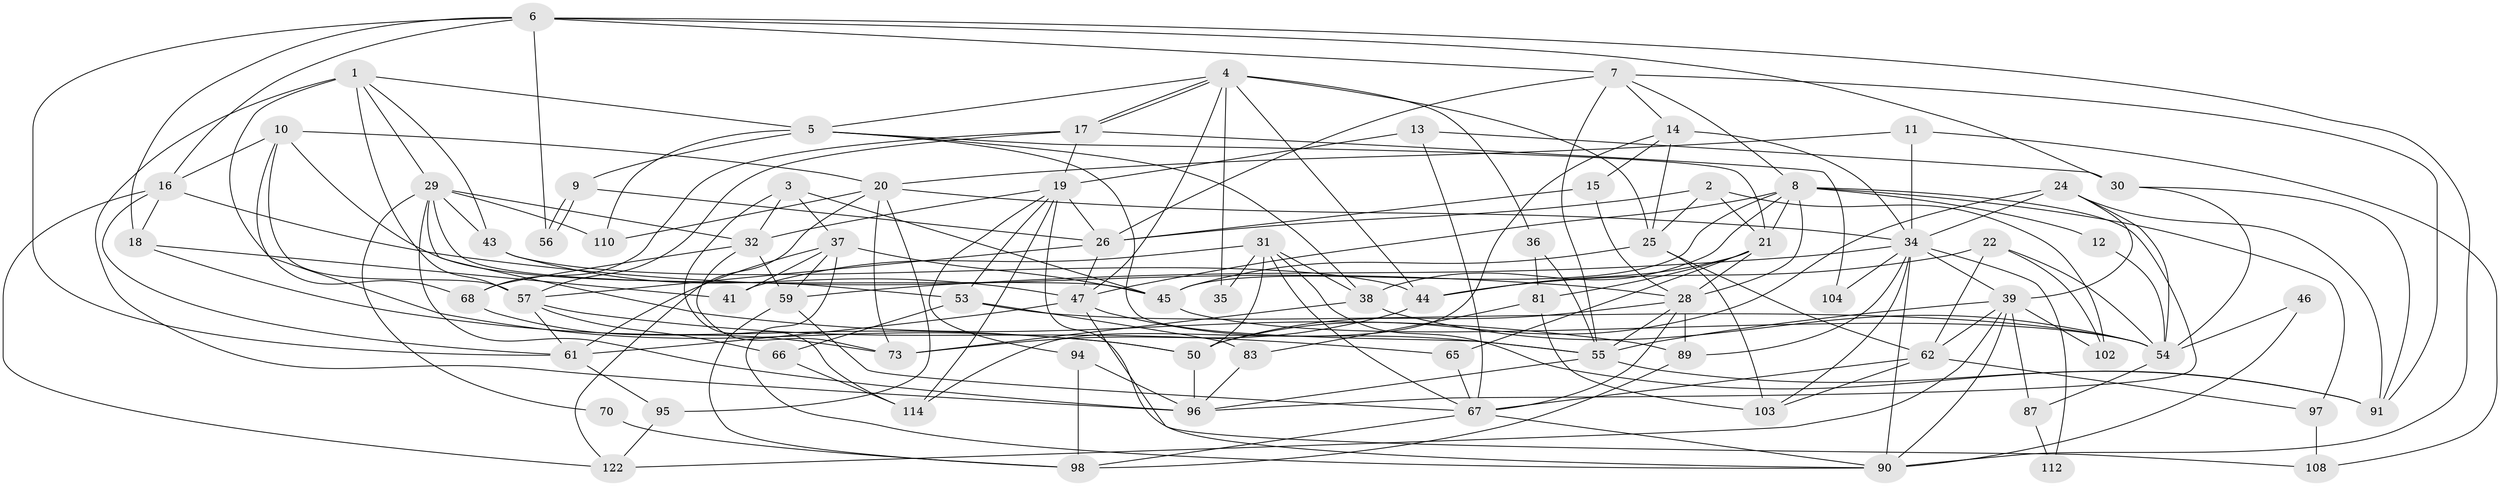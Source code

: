 // original degree distribution, {5: 0.1721311475409836, 2: 0.11475409836065574, 4: 0.28688524590163933, 7: 0.04918032786885246, 3: 0.28688524590163933, 6: 0.08196721311475409, 8: 0.00819672131147541}
// Generated by graph-tools (version 1.1) at 2025/11/02/27/25 16:11:17]
// undirected, 76 vertices, 191 edges
graph export_dot {
graph [start="1"]
  node [color=gray90,style=filled];
  1 [super="+82"];
  2 [super="+101"];
  3 [super="+58"];
  4 [super="+120"];
  5 [super="+49"];
  6 [super="+84"];
  7 [super="+78"];
  8 [super="+115"];
  9 [super="+111"];
  10 [super="+23"];
  11 [super="+51"];
  12;
  13;
  14 [super="+33"];
  15;
  16 [super="+60"];
  17;
  18 [super="+27"];
  19 [super="+99"];
  20 [super="+85"];
  21 [super="+64"];
  22 [super="+52"];
  24 [super="+40"];
  25 [super="+86"];
  26 [super="+42"];
  28 [super="+109"];
  29 [super="+100"];
  30 [super="+72"];
  31 [super="+113"];
  32 [super="+69"];
  34 [super="+93"];
  35;
  36;
  37;
  38;
  39 [super="+76"];
  41;
  43;
  44 [super="+63"];
  45 [super="+48"];
  46;
  47 [super="+92"];
  50 [super="+106"];
  53 [super="+79"];
  54 [super="+71"];
  55 [super="+77"];
  56;
  57 [super="+80"];
  59 [super="+116"];
  61 [super="+74"];
  62 [super="+88"];
  65;
  66;
  67 [super="+75"];
  68 [super="+117"];
  70;
  73;
  81 [super="+105"];
  83 [super="+118"];
  87;
  89;
  90 [super="+121"];
  91 [super="+119"];
  94;
  95;
  96 [super="+107"];
  97;
  98;
  102;
  103;
  104;
  108;
  110;
  112;
  114;
  122;
  1 -- 43;
  1 -- 96;
  1 -- 68;
  1 -- 57;
  1 -- 29;
  1 -- 5;
  2 -- 102;
  2 -- 21;
  2 -- 26;
  2 -- 25;
  3 -- 32;
  3 -- 114;
  3 -- 37;
  3 -- 45;
  4 -- 17;
  4 -- 17;
  4 -- 47;
  4 -- 35;
  4 -- 36;
  4 -- 5;
  4 -- 44;
  4 -- 25;
  5 -- 110;
  5 -- 21;
  5 -- 38;
  5 -- 55;
  5 -- 9 [weight=2];
  6 -- 16 [weight=2];
  6 -- 7;
  6 -- 30 [weight=2];
  6 -- 61;
  6 -- 18;
  6 -- 56;
  6 -- 90;
  7 -- 26;
  7 -- 91;
  7 -- 8;
  7 -- 55;
  7 -- 14;
  8 -- 12;
  8 -- 38;
  8 -- 96;
  8 -- 97;
  8 -- 21;
  8 -- 28;
  8 -- 47;
  8 -- 45;
  9 -- 56;
  9 -- 56;
  9 -- 26;
  10 -- 50;
  10 -- 57;
  10 -- 16;
  10 -- 53;
  10 -- 20;
  11 -- 108;
  11 -- 34;
  11 -- 20;
  12 -- 54;
  13 -- 30;
  13 -- 67;
  13 -- 19;
  14 -- 15;
  14 -- 25;
  14 -- 34;
  14 -- 114;
  15 -- 26;
  15 -- 28;
  16 -- 61;
  16 -- 18;
  16 -- 122;
  16 -- 28;
  17 -- 19;
  17 -- 104;
  17 -- 68;
  17 -- 57;
  18 -- 41;
  18 -- 50;
  19 -- 26 [weight=2];
  19 -- 32;
  19 -- 114;
  19 -- 53;
  19 -- 108;
  19 -- 94;
  20 -- 122;
  20 -- 73;
  20 -- 34;
  20 -- 110;
  20 -- 95;
  21 -- 44;
  21 -- 65;
  21 -- 81;
  21 -- 28;
  22 -- 62;
  22 -- 54;
  22 -- 102;
  22 -- 44;
  24 -- 91;
  24 -- 34;
  24 -- 50;
  24 -- 54;
  24 -- 39;
  25 -- 62;
  25 -- 103;
  25 -- 45;
  26 -- 57;
  26 -- 47;
  28 -- 50;
  28 -- 67;
  28 -- 55;
  28 -- 89;
  29 -- 89;
  29 -- 43;
  29 -- 70;
  29 -- 96;
  29 -- 110;
  29 -- 32;
  29 -- 45;
  30 -- 54;
  30 -- 91;
  31 -- 38;
  31 -- 67;
  31 -- 41;
  31 -- 50;
  31 -- 35;
  31 -- 91;
  32 -- 68;
  32 -- 73;
  32 -- 59;
  34 -- 89;
  34 -- 103;
  34 -- 112;
  34 -- 39;
  34 -- 104;
  34 -- 59;
  34 -- 90;
  36 -- 55;
  36 -- 81;
  37 -- 41;
  37 -- 45;
  37 -- 61;
  37 -- 59;
  37 -- 90;
  38 -- 73;
  38 -- 54;
  39 -- 87;
  39 -- 102;
  39 -- 90;
  39 -- 122;
  39 -- 55;
  39 -- 62;
  43 -- 44;
  43 -- 47;
  44 -- 73;
  45 -- 54 [weight=2];
  46 -- 54;
  46 -- 90;
  47 -- 61;
  47 -- 55;
  47 -- 90;
  50 -- 96;
  53 -- 66;
  53 -- 54;
  53 -- 83;
  54 -- 87;
  55 -- 96;
  55 -- 91;
  57 -- 65;
  57 -- 66;
  57 -- 61;
  59 -- 98;
  59 -- 67;
  61 -- 95;
  62 -- 97;
  62 -- 67;
  62 -- 103;
  65 -- 67;
  66 -- 114;
  67 -- 98;
  67 -- 90;
  68 -- 73;
  70 -- 98;
  81 -- 103;
  81 -- 83;
  83 -- 96;
  87 -- 112;
  89 -- 98;
  94 -- 98;
  94 -- 96;
  95 -- 122;
  97 -- 108;
}
